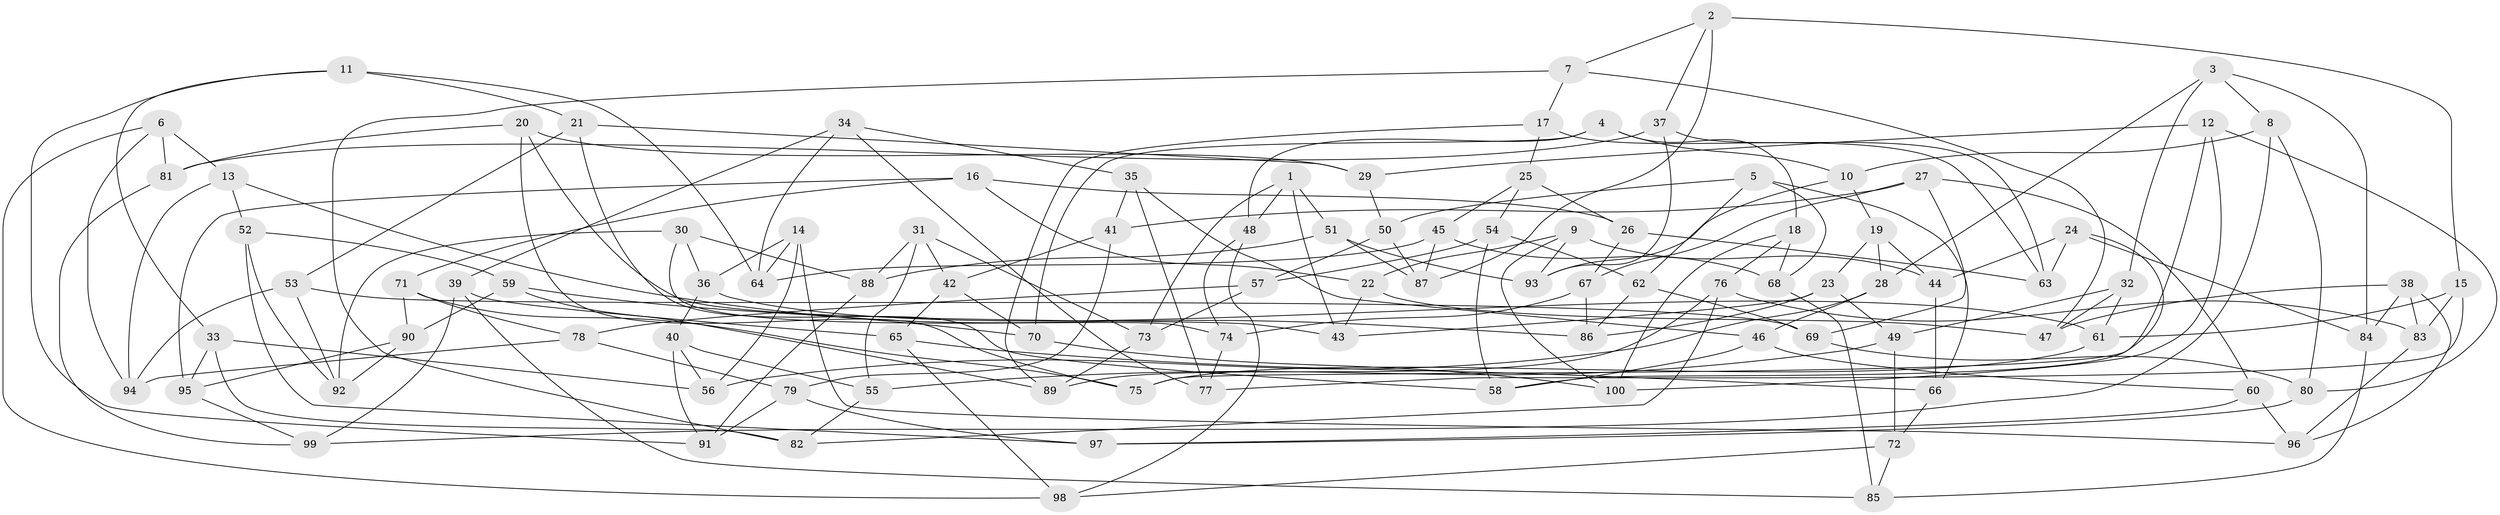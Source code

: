 // Generated by graph-tools (version 1.1) at 2025/11/02/21/25 10:11:16]
// undirected, 100 vertices, 200 edges
graph export_dot {
graph [start="1"]
  node [color=gray90,style=filled];
  1;
  2;
  3;
  4;
  5;
  6;
  7;
  8;
  9;
  10;
  11;
  12;
  13;
  14;
  15;
  16;
  17;
  18;
  19;
  20;
  21;
  22;
  23;
  24;
  25;
  26;
  27;
  28;
  29;
  30;
  31;
  32;
  33;
  34;
  35;
  36;
  37;
  38;
  39;
  40;
  41;
  42;
  43;
  44;
  45;
  46;
  47;
  48;
  49;
  50;
  51;
  52;
  53;
  54;
  55;
  56;
  57;
  58;
  59;
  60;
  61;
  62;
  63;
  64;
  65;
  66;
  67;
  68;
  69;
  70;
  71;
  72;
  73;
  74;
  75;
  76;
  77;
  78;
  79;
  80;
  81;
  82;
  83;
  84;
  85;
  86;
  87;
  88;
  89;
  90;
  91;
  92;
  93;
  94;
  95;
  96;
  97;
  98;
  99;
  100;
  1 -- 73;
  1 -- 43;
  1 -- 51;
  1 -- 48;
  2 -- 37;
  2 -- 87;
  2 -- 7;
  2 -- 15;
  3 -- 8;
  3 -- 32;
  3 -- 84;
  3 -- 28;
  4 -- 70;
  4 -- 48;
  4 -- 10;
  4 -- 18;
  5 -- 66;
  5 -- 50;
  5 -- 68;
  5 -- 62;
  6 -- 94;
  6 -- 13;
  6 -- 81;
  6 -- 98;
  7 -- 17;
  7 -- 47;
  7 -- 82;
  8 -- 80;
  8 -- 99;
  8 -- 10;
  9 -- 100;
  9 -- 44;
  9 -- 93;
  9 -- 22;
  10 -- 19;
  10 -- 93;
  11 -- 91;
  11 -- 33;
  11 -- 64;
  11 -- 21;
  12 -- 100;
  12 -- 29;
  12 -- 75;
  12 -- 80;
  13 -- 94;
  13 -- 86;
  13 -- 52;
  14 -- 56;
  14 -- 96;
  14 -- 64;
  14 -- 36;
  15 -- 61;
  15 -- 77;
  15 -- 83;
  16 -- 22;
  16 -- 71;
  16 -- 26;
  16 -- 95;
  17 -- 89;
  17 -- 25;
  17 -- 63;
  18 -- 68;
  18 -- 100;
  18 -- 76;
  19 -- 23;
  19 -- 28;
  19 -- 44;
  20 -- 75;
  20 -- 29;
  20 -- 43;
  20 -- 81;
  21 -- 53;
  21 -- 58;
  21 -- 29;
  22 -- 43;
  22 -- 47;
  23 -- 86;
  23 -- 43;
  23 -- 49;
  24 -- 63;
  24 -- 44;
  24 -- 84;
  24 -- 58;
  25 -- 54;
  25 -- 26;
  25 -- 45;
  26 -- 67;
  26 -- 63;
  27 -- 60;
  27 -- 41;
  27 -- 67;
  27 -- 69;
  28 -- 46;
  28 -- 56;
  29 -- 50;
  30 -- 36;
  30 -- 74;
  30 -- 92;
  30 -- 88;
  31 -- 73;
  31 -- 55;
  31 -- 42;
  31 -- 88;
  32 -- 61;
  32 -- 49;
  32 -- 47;
  33 -- 95;
  33 -- 82;
  33 -- 56;
  34 -- 64;
  34 -- 35;
  34 -- 39;
  34 -- 77;
  35 -- 77;
  35 -- 41;
  35 -- 46;
  36 -- 61;
  36 -- 40;
  37 -- 81;
  37 -- 93;
  37 -- 63;
  38 -- 83;
  38 -- 96;
  38 -- 47;
  38 -- 84;
  39 -- 85;
  39 -- 99;
  39 -- 65;
  40 -- 91;
  40 -- 55;
  40 -- 56;
  41 -- 42;
  41 -- 79;
  42 -- 65;
  42 -- 70;
  44 -- 66;
  45 -- 64;
  45 -- 87;
  45 -- 68;
  46 -- 60;
  46 -- 58;
  48 -- 98;
  48 -- 74;
  49 -- 55;
  49 -- 72;
  50 -- 57;
  50 -- 87;
  51 -- 87;
  51 -- 88;
  51 -- 93;
  52 -- 97;
  52 -- 59;
  52 -- 92;
  53 -- 92;
  53 -- 69;
  53 -- 94;
  54 -- 62;
  54 -- 58;
  54 -- 57;
  55 -- 82;
  57 -- 73;
  57 -- 78;
  59 -- 89;
  59 -- 90;
  59 -- 70;
  60 -- 97;
  60 -- 96;
  61 -- 75;
  62 -- 86;
  62 -- 69;
  65 -- 98;
  65 -- 66;
  66 -- 72;
  67 -- 86;
  67 -- 74;
  68 -- 85;
  69 -- 80;
  70 -- 100;
  71 -- 78;
  71 -- 75;
  71 -- 90;
  72 -- 85;
  72 -- 98;
  73 -- 89;
  74 -- 77;
  76 -- 89;
  76 -- 82;
  76 -- 83;
  78 -- 79;
  78 -- 94;
  79 -- 97;
  79 -- 91;
  80 -- 97;
  81 -- 99;
  83 -- 96;
  84 -- 85;
  88 -- 91;
  90 -- 92;
  90 -- 95;
  95 -- 99;
}
